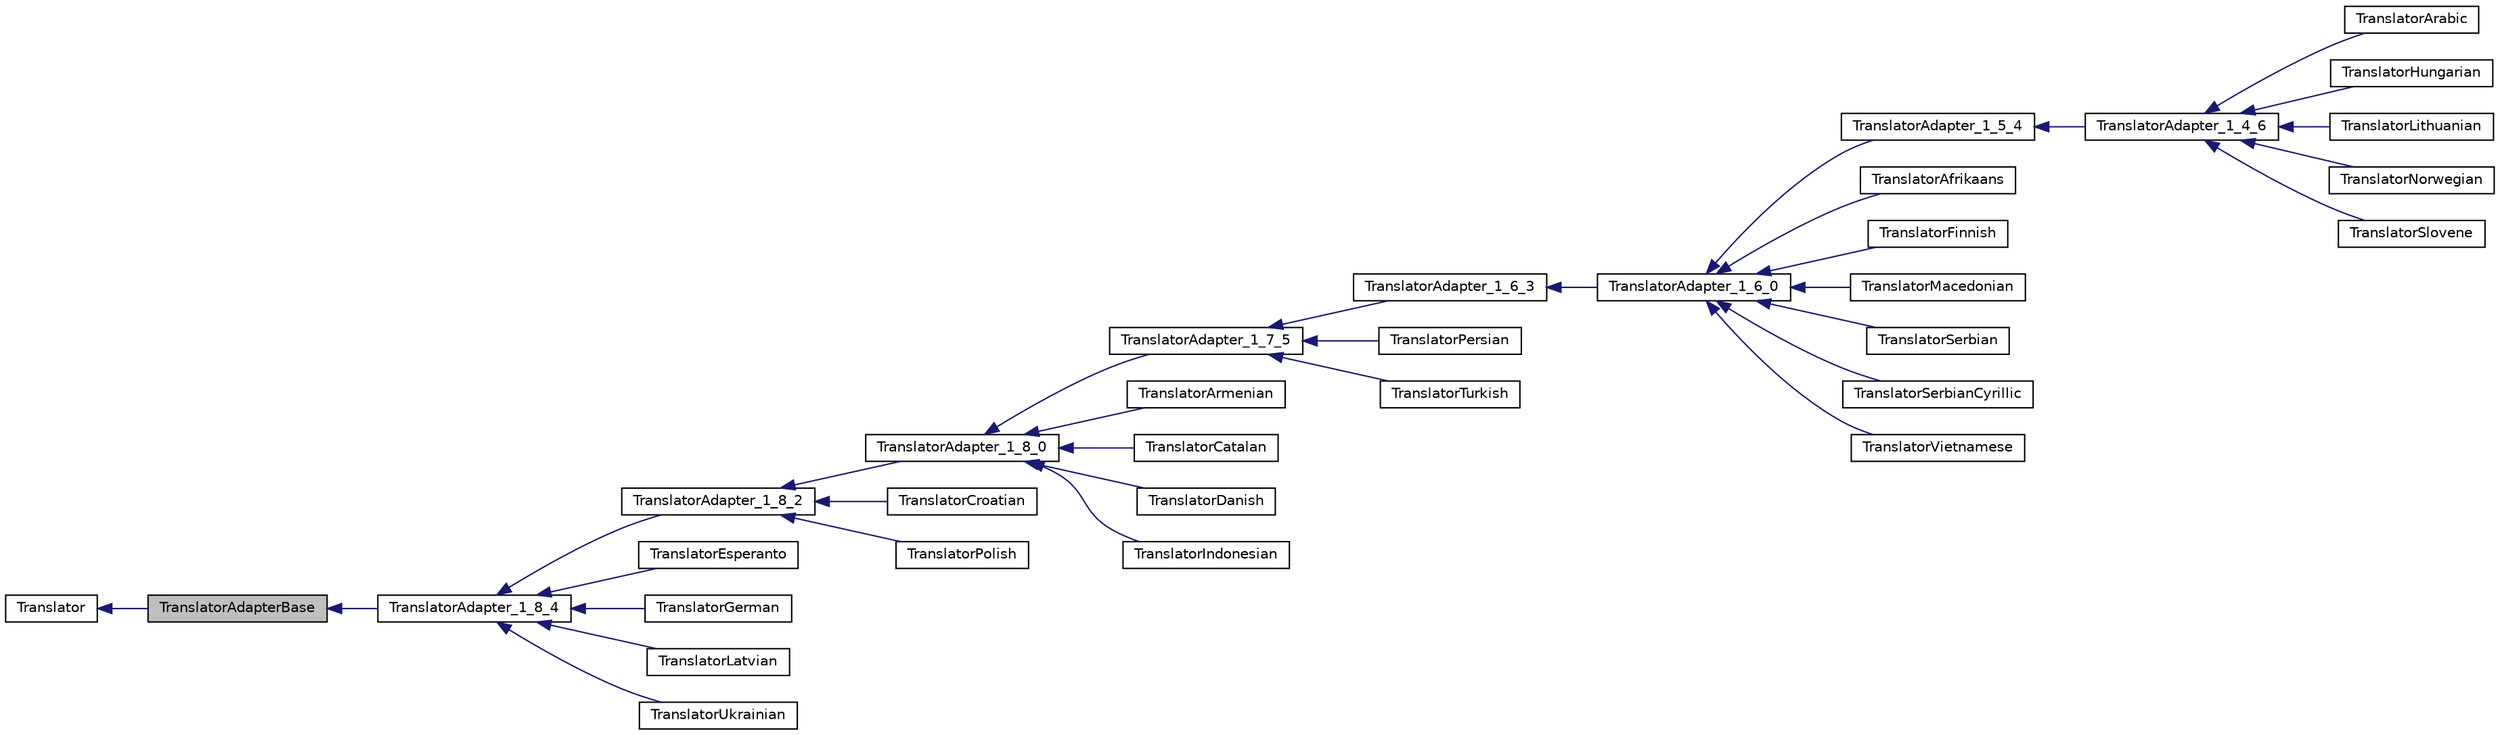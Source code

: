 digraph "TranslatorAdapterBase"
{
 // INTERACTIVE_SVG=YES
  edge [fontname="Helvetica",fontsize="10",labelfontname="Helvetica",labelfontsize="10"];
  node [fontname="Helvetica",fontsize="10",shape=record];
  rankdir="LR";
  Node0 [label="TranslatorAdapterBase",height=0.2,width=0.4,color="black", fillcolor="grey75", style="filled", fontcolor="black"];
  Node1 -> Node0 [dir="back",color="midnightblue",fontsize="10",style="solid",fontname="Helvetica"];
  Node1 [label="Translator",height=0.2,width=0.4,color="black", fillcolor="white", style="filled",URL="$d8/dfb/class_translator.html",tooltip="Abstract base class for all translatable text fragments. "];
  Node0 -> Node2 [dir="back",color="midnightblue",fontsize="10",style="solid",fontname="Helvetica"];
  Node2 [label="TranslatorAdapter_1_8_4",height=0.2,width=0.4,color="black", fillcolor="white", style="filled",URL="$de/d2f/class_translator_adapter__1__8__4.html"];
  Node2 -> Node3 [dir="back",color="midnightblue",fontsize="10",style="solid",fontname="Helvetica"];
  Node3 [label="TranslatorAdapter_1_8_2",height=0.2,width=0.4,color="black", fillcolor="white", style="filled",URL="$d2/d75/class_translator_adapter__1__8__2.html"];
  Node3 -> Node4 [dir="back",color="midnightblue",fontsize="10",style="solid",fontname="Helvetica"];
  Node4 [label="TranslatorAdapter_1_8_0",height=0.2,width=0.4,color="black", fillcolor="white", style="filled",URL="$de/d49/class_translator_adapter__1__8__0.html",tooltip="Adapter class for languages that only contain translations up to version 1.8.0. "];
  Node4 -> Node5 [dir="back",color="midnightblue",fontsize="10",style="solid",fontname="Helvetica"];
  Node5 [label="TranslatorAdapter_1_7_5",height=0.2,width=0.4,color="black", fillcolor="white", style="filled",URL="$da/d24/class_translator_adapter__1__7__5.html",tooltip="Adapter class for languages that only contain translations up to version 1.7.5. "];
  Node5 -> Node6 [dir="back",color="midnightblue",fontsize="10",style="solid",fontname="Helvetica"];
  Node6 [label="TranslatorAdapter_1_6_3",height=0.2,width=0.4,color="black", fillcolor="white", style="filled",URL="$d7/d29/class_translator_adapter__1__6__3.html",tooltip="Adapter class for languages that only contain translations up to version 1.6.3. "];
  Node6 -> Node7 [dir="back",color="midnightblue",fontsize="10",style="solid",fontname="Helvetica"];
  Node7 [label="TranslatorAdapter_1_6_0",height=0.2,width=0.4,color="black", fillcolor="white", style="filled",URL="$d3/da1/class_translator_adapter__1__6__0.html",tooltip="Adapter class for languages that only contain translations up to version 1.6.0. "];
  Node7 -> Node8 [dir="back",color="midnightblue",fontsize="10",style="solid",fontname="Helvetica"];
  Node8 [label="TranslatorAdapter_1_5_4",height=0.2,width=0.4,color="black", fillcolor="white", style="filled",URL="$df/dc7/class_translator_adapter__1__5__4.html",tooltip="Adapter class for languages that only contain translations up to version 1.5.4. "];
  Node8 -> Node9 [dir="back",color="midnightblue",fontsize="10",style="solid",fontname="Helvetica"];
  Node9 [label="TranslatorAdapter_1_4_6",height=0.2,width=0.4,color="black", fillcolor="white", style="filled",URL="$d4/d2b/class_translator_adapter__1__4__6.html",tooltip="Adapter class for languages that only contain translations up to version 1.4.6. "];
  Node9 -> Node10 [dir="back",color="midnightblue",fontsize="10",style="solid",fontname="Helvetica"];
  Node10 [label="TranslatorArabic",height=0.2,width=0.4,color="black", fillcolor="white", style="filled",URL="$d3/de9/class_translator_arabic.html"];
  Node9 -> Node11 [dir="back",color="midnightblue",fontsize="10",style="solid",fontname="Helvetica"];
  Node11 [label="TranslatorHungarian",height=0.2,width=0.4,color="black", fillcolor="white", style="filled",URL="$db/d5f/class_translator_hungarian.html"];
  Node9 -> Node12 [dir="back",color="midnightblue",fontsize="10",style="solid",fontname="Helvetica"];
  Node12 [label="TranslatorLithuanian",height=0.2,width=0.4,color="black", fillcolor="white", style="filled",URL="$dc/d53/class_translator_lithuanian.html"];
  Node9 -> Node13 [dir="back",color="midnightblue",fontsize="10",style="solid",fontname="Helvetica"];
  Node13 [label="TranslatorNorwegian",height=0.2,width=0.4,color="black", fillcolor="white", style="filled",URL="$dd/d38/class_translator_norwegian.html"];
  Node9 -> Node14 [dir="back",color="midnightblue",fontsize="10",style="solid",fontname="Helvetica"];
  Node14 [label="TranslatorSlovene",height=0.2,width=0.4,color="black", fillcolor="white", style="filled",URL="$dd/d0b/class_translator_slovene.html"];
  Node7 -> Node15 [dir="back",color="midnightblue",fontsize="10",style="solid",fontname="Helvetica"];
  Node15 [label="TranslatorAfrikaans",height=0.2,width=0.4,color="black", fillcolor="white", style="filled",URL="$d3/d65/class_translator_afrikaans.html"];
  Node7 -> Node16 [dir="back",color="midnightblue",fontsize="10",style="solid",fontname="Helvetica"];
  Node16 [label="TranslatorFinnish",height=0.2,width=0.4,color="black", fillcolor="white", style="filled",URL="$de/df7/class_translator_finnish.html"];
  Node7 -> Node17 [dir="back",color="midnightblue",fontsize="10",style="solid",fontname="Helvetica"];
  Node17 [label="TranslatorMacedonian",height=0.2,width=0.4,color="black", fillcolor="white", style="filled",URL="$d9/ddf/class_translator_macedonian.html"];
  Node7 -> Node18 [dir="back",color="midnightblue",fontsize="10",style="solid",fontname="Helvetica"];
  Node18 [label="TranslatorSerbian",height=0.2,width=0.4,color="black", fillcolor="white", style="filled",URL="$d5/d0a/class_translator_serbian.html"];
  Node7 -> Node19 [dir="back",color="midnightblue",fontsize="10",style="solid",fontname="Helvetica"];
  Node19 [label="TranslatorSerbianCyrillic",height=0.2,width=0.4,color="black", fillcolor="white", style="filled",URL="$dc/d03/class_translator_serbian_cyrillic.html"];
  Node7 -> Node20 [dir="back",color="midnightblue",fontsize="10",style="solid",fontname="Helvetica"];
  Node20 [label="TranslatorVietnamese",height=0.2,width=0.4,color="black", fillcolor="white", style="filled",URL="$df/d20/class_translator_vietnamese.html"];
  Node5 -> Node21 [dir="back",color="midnightblue",fontsize="10",style="solid",fontname="Helvetica"];
  Node21 [label="TranslatorPersian",height=0.2,width=0.4,color="black", fillcolor="white", style="filled",URL="$d5/d43/class_translator_persian.html"];
  Node5 -> Node22 [dir="back",color="midnightblue",fontsize="10",style="solid",fontname="Helvetica"];
  Node22 [label="TranslatorTurkish",height=0.2,width=0.4,color="black", fillcolor="white", style="filled",URL="$dd/d80/class_translator_turkish.html"];
  Node4 -> Node23 [dir="back",color="midnightblue",fontsize="10",style="solid",fontname="Helvetica"];
  Node23 [label="TranslatorArmenian",height=0.2,width=0.4,color="black", fillcolor="white", style="filled",URL="$da/db8/class_translator_armenian.html"];
  Node4 -> Node24 [dir="back",color="midnightblue",fontsize="10",style="solid",fontname="Helvetica"];
  Node24 [label="TranslatorCatalan",height=0.2,width=0.4,color="black", fillcolor="white", style="filled",URL="$d9/dc1/class_translator_catalan.html"];
  Node4 -> Node25 [dir="back",color="midnightblue",fontsize="10",style="solid",fontname="Helvetica"];
  Node25 [label="TranslatorDanish",height=0.2,width=0.4,color="black", fillcolor="white", style="filled",URL="$d7/d21/class_translator_danish.html"];
  Node4 -> Node26 [dir="back",color="midnightblue",fontsize="10",style="solid",fontname="Helvetica"];
  Node26 [label="TranslatorIndonesian",height=0.2,width=0.4,color="black", fillcolor="white", style="filled",URL="$df/dc8/class_translator_indonesian.html"];
  Node3 -> Node27 [dir="back",color="midnightblue",fontsize="10",style="solid",fontname="Helvetica"];
  Node27 [label="TranslatorCroatian",height=0.2,width=0.4,color="black", fillcolor="white", style="filled",URL="$d9/d82/class_translator_croatian.html"];
  Node3 -> Node28 [dir="back",color="midnightblue",fontsize="10",style="solid",fontname="Helvetica"];
  Node28 [label="TranslatorPolish",height=0.2,width=0.4,color="black", fillcolor="white", style="filled",URL="$de/d82/class_translator_polish.html"];
  Node2 -> Node29 [dir="back",color="midnightblue",fontsize="10",style="solid",fontname="Helvetica"];
  Node29 [label="TranslatorEsperanto",height=0.2,width=0.4,color="black", fillcolor="white", style="filled",URL="$d2/d07/class_translator_esperanto.html"];
  Node2 -> Node30 [dir="back",color="midnightblue",fontsize="10",style="solid",fontname="Helvetica"];
  Node30 [label="TranslatorGerman",height=0.2,width=0.4,color="black", fillcolor="white", style="filled",URL="$d6/d07/class_translator_german.html"];
  Node2 -> Node31 [dir="back",color="midnightblue",fontsize="10",style="solid",fontname="Helvetica"];
  Node31 [label="TranslatorLatvian",height=0.2,width=0.4,color="black", fillcolor="white", style="filled",URL="$d8/d83/class_translator_latvian.html"];
  Node2 -> Node32 [dir="back",color="midnightblue",fontsize="10",style="solid",fontname="Helvetica"];
  Node32 [label="TranslatorUkrainian",height=0.2,width=0.4,color="black", fillcolor="white", style="filled",URL="$d1/d56/class_translator_ukrainian.html"];
}
